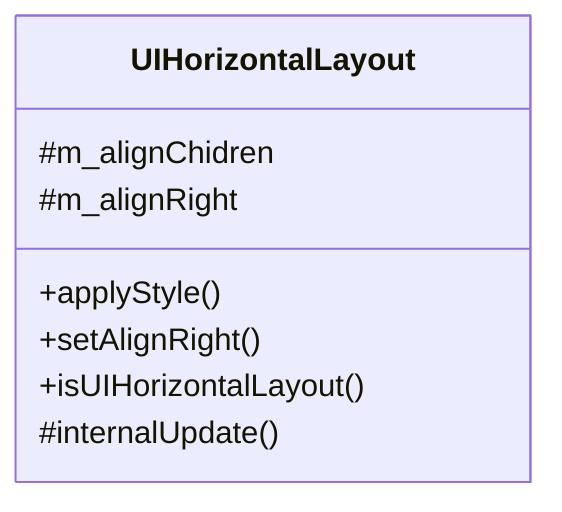 classDiagram
    class UIHorizontalLayout {
        +applyStyle()
        +setAlignRight()
        +isUIHorizontalLayout()
        #internalUpdate()
        #m_alignChidren
        #m_alignRight
    }